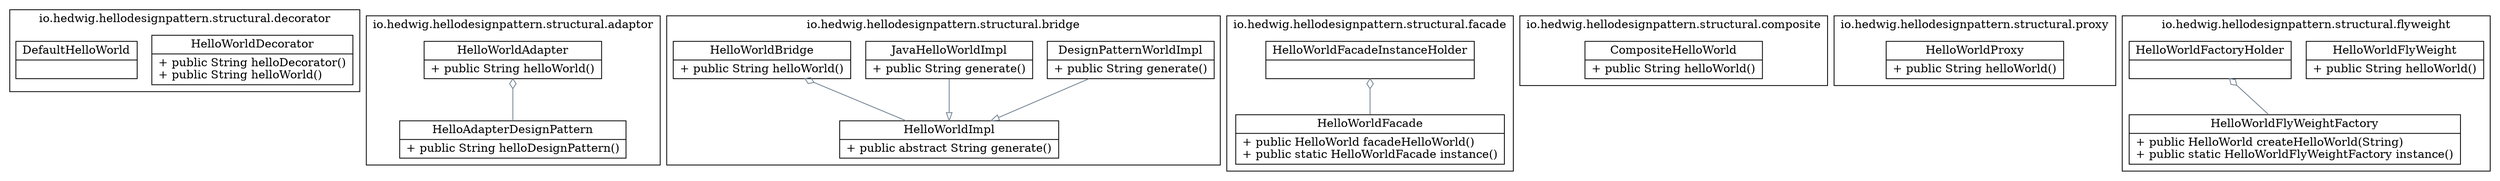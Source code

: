 digraph domain {
  edge [ fontsize = 11 ];
  node [ shape=record ];
  subgraph cluster_0 {
    label = "io.hedwig.hellodesignpattern.structural.decorator";
    HelloWorldDecorator [ label = "{HelloWorldDecorator | + public String helloDecorator()\l+ public String helloWorld()\l}" ] 
    DefaultHelloWorld [ label = "{DefaultHelloWorld | }" ] 
  }
  subgraph cluster_1 {
    label = "io.hedwig.hellodesignpattern.structural.adaptor";
    HelloAdapterDesignPattern [ label = "{HelloAdapterDesignPattern | + public String helloDesignPattern()\l}" ] 
    HelloWorldAdapter [ label = "{HelloWorldAdapter | + public String helloWorld()\l}" ] 
  }
  subgraph cluster_2 {
    label = "io.hedwig.hellodesignpattern.structural.bridge";
    HelloWorldImpl [ label = "{HelloWorldImpl | + public abstract String generate()\l}" ] 
    DesignPatternWorldImpl [ label = "{DesignPatternWorldImpl | + public String generate()\l}" ] 
    JavaHelloWorldImpl [ label = "{JavaHelloWorldImpl | + public String generate()\l}" ] 
    HelloWorldBridge [ label = "{HelloWorldBridge | + public String helloWorld()\l}" ] 
  }
  subgraph cluster_3 {
    label = "io.hedwig.hellodesignpattern.structural.facade";
    HelloWorldFacadeInstanceHolder [ label = "{HelloWorldFacadeInstanceHolder | }" ] 
    HelloWorldFacade [ label = "{HelloWorldFacade | + public HelloWorld facadeHelloWorld()\l+ public static HelloWorldFacade instance()\l}" ] 
  }
  subgraph cluster_4 {
    label = "io.hedwig.hellodesignpattern.structural.composite";
    CompositeHelloWorld [ label = "{CompositeHelloWorld | + public String helloWorld()\l}" ] 
    DefaultHelloWorld [ label = "{DefaultHelloWorld | }" ] 
  }
  subgraph cluster_5 {
    label = "io.hedwig.hellodesignpattern.structural.proxy";
    HelloWorldProxy [ label = "{HelloWorldProxy | + public String helloWorld()\l}" ] 
    DefaultHelloWorld [ label = "{DefaultHelloWorld | }" ] 
  }
  subgraph cluster_6 {
    label = "io.hedwig.hellodesignpattern.structural.flyweight";
    HelloWorldFlyWeight [ label = "{HelloWorldFlyWeight | + public String helloWorld()\l}" ] 
    HelloWorldFactoryHolder [ label = "{HelloWorldFactoryHolder | }" ] 
    HelloWorldFlyWeightFactory [ label = "{HelloWorldFlyWeightFactory | + public HelloWorld createHelloWorld(String)\l+ public static HelloWorldFlyWeightFactory instance()\l}" ] 
  }
  HelloWorldAdapter -> HelloAdapterDesignPattern [ dir=back arrowtail=odiamond color=slategray];
  HelloWorldFactoryHolder -> HelloWorldFlyWeightFactory [ dir=back arrowtail=odiamond color=slategray];
  HelloWorldBridge -> HelloWorldImpl [ dir=back arrowtail=odiamond color=slategray];
  HelloWorldFacadeInstanceHolder -> HelloWorldFacade [ dir=back arrowtail=odiamond color=slategray];
  DesignPatternWorldImpl -> HelloWorldImpl [arrowhead=empty color=slategray];
  JavaHelloWorldImpl -> HelloWorldImpl [arrowhead=empty color=slategray];
}